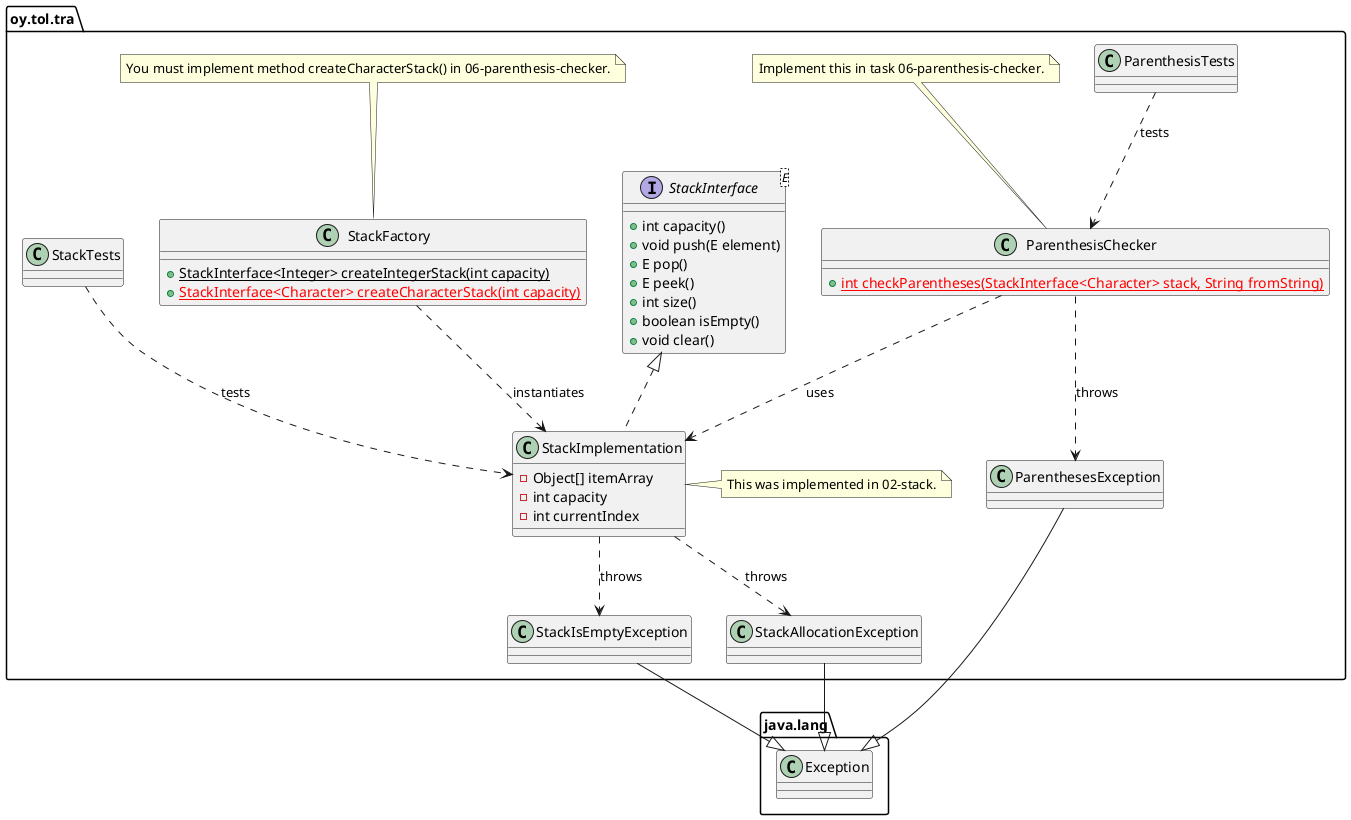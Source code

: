 @startuml
set separator none
package oy.tol.tra {
  interface StackInterface<E> {
    +int capacity()
    +void push(E element)
    +E pop()
    +E peek()
    +int size()
    +boolean isEmpty()
    +void clear()
  }
  class StackFactory {
    +{static}StackInterface<Integer> createIntegerStack(int capacity)
    +<color:Red>{static}StackInterface<Character> createCharacterStack(int capacity)</color>
  }
  note top of StackFactory
    You must implement method createCharacterStack() in 06-parenthesis-checker.
  end note
  class StackImplementation implements StackInterface {
    -Object[] itemArray
    -int capacity
    -int currentIndex
  }
  class ParenthesisChecker {
    +<color:Red>{static} int checkParentheses(StackInterface<Character> stack, String fromString)</color>
  }
  note top of ParenthesisChecker
    Implement this in task 06-parenthesis-checker.
  end note
  'class StackImplementation #pink;line:red
  class StackImplementation
  note right of StackImplementation 
    This was implemented in 02-stack.
  end note 
  StackFactory ..> StackImplementation : instantiates
  ParenthesisChecker ..> StackImplementation : uses
  
  ParenthesisChecker ..> ParenthesesException : throws
  StackImplementation ..> StackIsEmptyException : throws
  StackImplementation ..> StackAllocationException : throws
  StackTests ..> StackImplementation : tests
  ParenthesisTests ..> ParenthesisChecker : tests
}
package java.lang {
  class Exception
  StackIsEmptyException --|> Exception
  StackAllocationException --|> Exception
  ParenthesesException --|> Exception
}

@enduml
